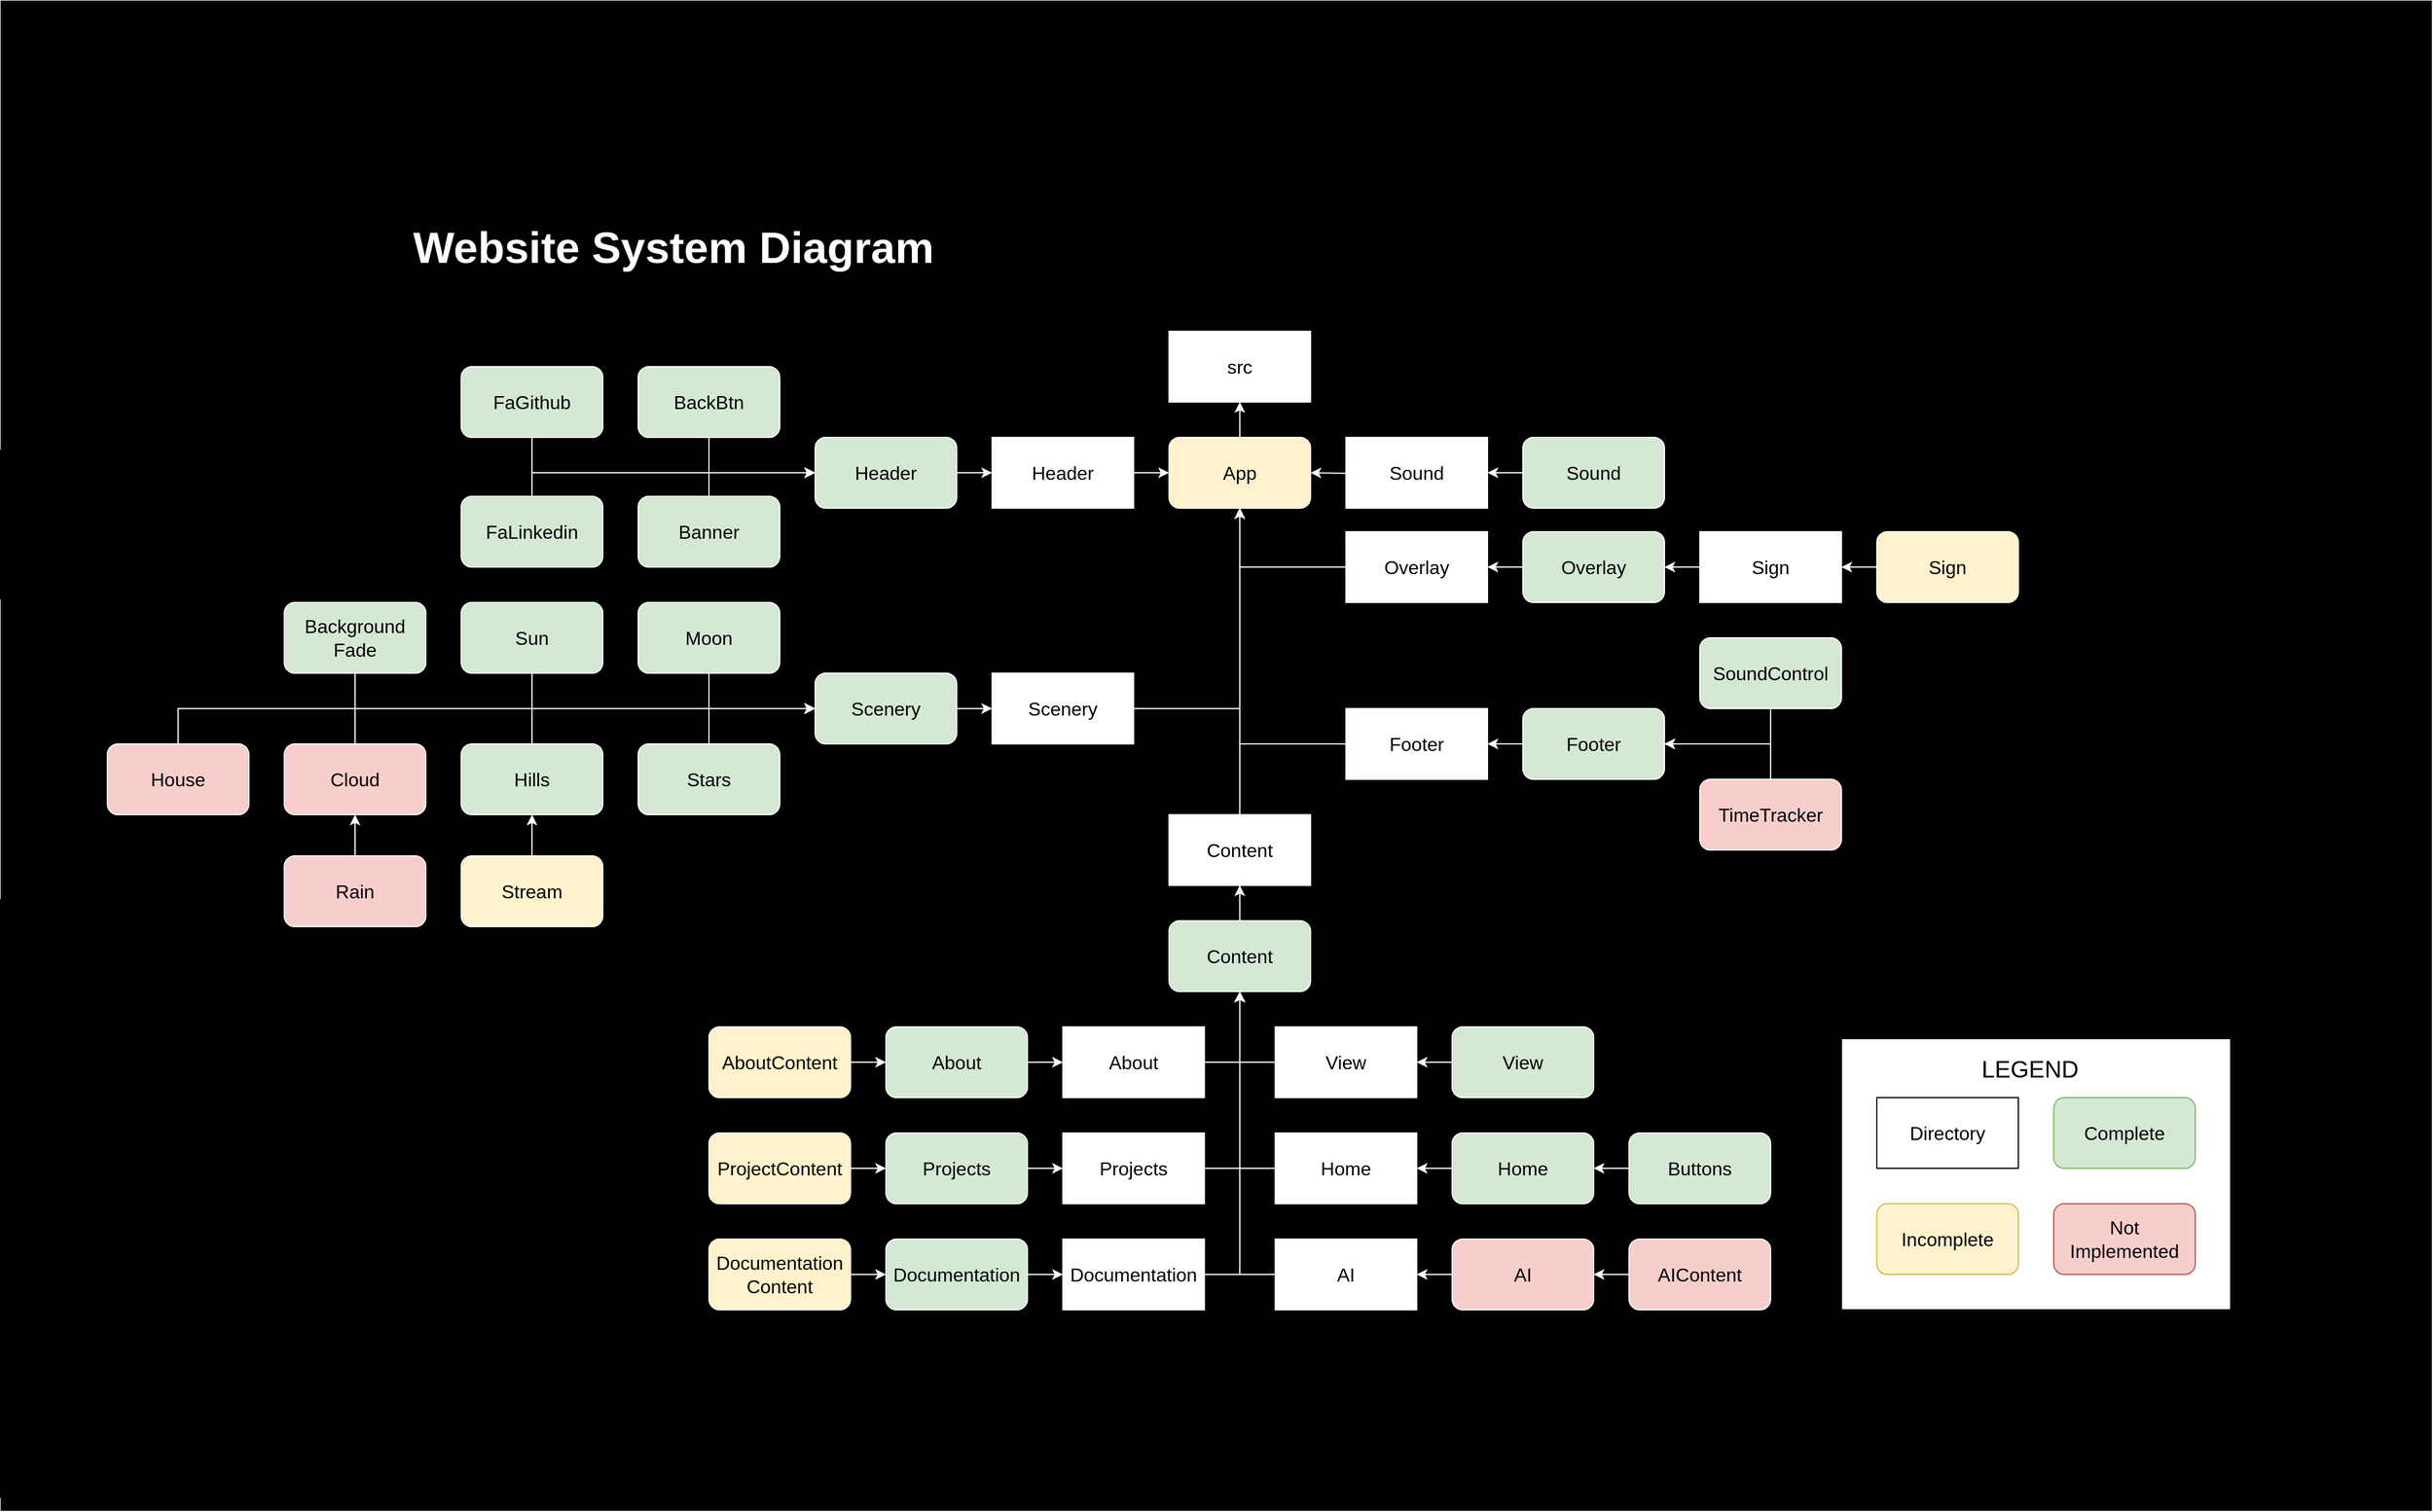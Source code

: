 <mxfile version="15.8.7" type="device"><diagram id="a2AlExCNfkOSu5d73VY5" name="Page-1"><mxGraphModel dx="4046" dy="4300" grid="1" gridSize="10" guides="1" tooltips="1" connect="1" arrows="1" fold="1" page="1" pageScale="1" pageWidth="1100" pageHeight="850" math="0" shadow="0"><root><mxCell id="0"/><mxCell id="1" parent="0"/><mxCell id="nNTPbsmFT_SJVdrjf3qy-53" value="" style="rounded=0;whiteSpace=wrap;html=1;fontSize=37;fillColor=#000000;" parent="1" vertex="1"><mxGeometry x="-1050" y="-2320" width="2060" height="1280" as="geometry"/></mxCell><mxCell id="nNTPbsmFT_SJVdrjf3qy-13" style="edgeStyle=orthogonalEdgeStyle;rounded=0;orthogonalLoop=1;jettySize=auto;html=1;entryX=0;entryY=0.5;entryDx=0;entryDy=0;strokeColor=#FFFFFF;strokeWidth=1;" parent="1" source="n531vyKEgFZZwsCSDvz5-39" target="n531vyKEgFZZwsCSDvz5-53" edge="1"><mxGeometry relative="1" as="geometry"/></mxCell><mxCell id="n531vyKEgFZZwsCSDvz5-39" value="Header" style="rounded=1;whiteSpace=wrap;html=1;fontSize=16;fillColor=#d5e8d4;strokeColor=#FFFFFF;strokeWidth=1;" parent="1" vertex="1"><mxGeometry x="-360" y="-1950" width="120" height="60" as="geometry"/></mxCell><mxCell id="n531vyKEgFZZwsCSDvz5-106" style="edgeStyle=orthogonalEdgeStyle;rounded=0;orthogonalLoop=1;jettySize=auto;html=1;entryX=0.5;entryY=1;entryDx=0;entryDy=0;fontSize=16;strokeColor=#FFFFFF;strokeWidth=1;" parent="1" source="n531vyKEgFZZwsCSDvz5-27" target="n531vyKEgFZZwsCSDvz5-105" edge="1"><mxGeometry relative="1" as="geometry"/></mxCell><mxCell id="n531vyKEgFZZwsCSDvz5-27" value="App" style="rounded=1;whiteSpace=wrap;html=1;fontSize=16;fillColor=#fff2cc;strokeColor=#FFFFFF;strokeWidth=1;" parent="1" vertex="1"><mxGeometry x="-60" y="-1950" width="120" height="60" as="geometry"/></mxCell><mxCell id="nNTPbsmFT_SJVdrjf3qy-15" style="edgeStyle=orthogonalEdgeStyle;rounded=0;orthogonalLoop=1;jettySize=auto;html=1;entryX=0;entryY=0.5;entryDx=0;entryDy=0;exitX=0.5;exitY=1;exitDx=0;exitDy=0;strokeColor=#FFFFFF;strokeWidth=1;" parent="1" source="n531vyKEgFZZwsCSDvz5-29" target="n531vyKEgFZZwsCSDvz5-39" edge="1"><mxGeometry relative="1" as="geometry"><Array as="points"><mxPoint x="-450" y="-1920"/></Array></mxGeometry></mxCell><mxCell id="n531vyKEgFZZwsCSDvz5-29" value="BackBtn" style="rounded=1;whiteSpace=wrap;html=1;fontSize=16;fillColor=#d5e8d4;strokeColor=#FFFFFF;strokeWidth=1;" parent="1" vertex="1"><mxGeometry x="-510" y="-2010" width="120" height="60" as="geometry"/></mxCell><mxCell id="nNTPbsmFT_SJVdrjf3qy-39" style="edgeStyle=orthogonalEdgeStyle;rounded=0;orthogonalLoop=1;jettySize=auto;html=1;entryX=0;entryY=0.5;entryDx=0;entryDy=0;strokeColor=#FFFFFF;strokeWidth=1;" parent="1" source="n531vyKEgFZZwsCSDvz5-30" target="n531vyKEgFZZwsCSDvz5-66" edge="1"><mxGeometry relative="1" as="geometry"><Array as="points"><mxPoint x="-600" y="-1720"/></Array></mxGeometry></mxCell><mxCell id="n531vyKEgFZZwsCSDvz5-30" value="Sun" style="rounded=1;whiteSpace=wrap;html=1;fontSize=16;fillColor=#d5e8d4;strokeColor=#FFFFFF;strokeWidth=1;" parent="1" vertex="1"><mxGeometry x="-660" y="-1810" width="120" height="60" as="geometry"/></mxCell><mxCell id="nNTPbsmFT_SJVdrjf3qy-6" style="edgeStyle=orthogonalEdgeStyle;rounded=0;orthogonalLoop=1;jettySize=auto;html=1;entryX=0;entryY=0.5;entryDx=0;entryDy=0;strokeColor=#FFFFFF;strokeWidth=1;" parent="1" source="n531vyKEgFZZwsCSDvz5-31" target="n531vyKEgFZZwsCSDvz5-66" edge="1"><mxGeometry relative="1" as="geometry"><Array as="points"><mxPoint x="-450" y="-1720"/></Array></mxGeometry></mxCell><mxCell id="n531vyKEgFZZwsCSDvz5-31" value="Stars" style="rounded=1;whiteSpace=wrap;html=1;fontSize=16;fillColor=#d5e8d4;strokeColor=#FFFFFF;strokeWidth=1;" parent="1" vertex="1"><mxGeometry x="-510" y="-1690" width="120" height="60" as="geometry"/></mxCell><mxCell id="nNTPbsmFT_SJVdrjf3qy-29" style="edgeStyle=orthogonalEdgeStyle;rounded=0;orthogonalLoop=1;jettySize=auto;html=1;entryX=1;entryY=0.5;entryDx=0;entryDy=0;exitX=0.5;exitY=1;exitDx=0;exitDy=0;strokeColor=#FFFFFF;strokeWidth=1;" parent="1" source="n531vyKEgFZZwsCSDvz5-33" target="n531vyKEgFZZwsCSDvz5-54" edge="1"><mxGeometry relative="1" as="geometry"><Array as="points"><mxPoint x="450" y="-1690"/></Array></mxGeometry></mxCell><mxCell id="n531vyKEgFZZwsCSDvz5-33" value="SoundControl" style="rounded=1;whiteSpace=wrap;html=1;fontSize=16;fillColor=#d5e8d4;strokeColor=#FFFFFF;strokeWidth=1;" parent="1" vertex="1"><mxGeometry x="390" y="-1780" width="120" height="60" as="geometry"/></mxCell><mxCell id="6rPXPh0GeIez2_edThvJ-18" style="edgeStyle=orthogonalEdgeStyle;rounded=0;orthogonalLoop=1;jettySize=auto;html=1;entryX=1;entryY=0.5;entryDx=0;entryDy=0;strokeColor=#FFFFFF;strokeWidth=1;" parent="1" source="n531vyKEgFZZwsCSDvz5-35" target="n531vyKEgFZZwsCSDvz5-68" edge="1"><mxGeometry relative="1" as="geometry"><Array as="points"><mxPoint x="330" y="-1840"/></Array></mxGeometry></mxCell><mxCell id="n531vyKEgFZZwsCSDvz5-35" value="Overlay" style="rounded=1;whiteSpace=wrap;html=1;fontSize=16;fillColor=#d5e8d4;strokeColor=#FFFFFF;strokeWidth=1;" parent="1" vertex="1"><mxGeometry x="240" y="-1870" width="120" height="60" as="geometry"/></mxCell><mxCell id="nNTPbsmFT_SJVdrjf3qy-35" style="edgeStyle=orthogonalEdgeStyle;rounded=0;orthogonalLoop=1;jettySize=auto;html=1;entryX=0;entryY=0.5;entryDx=0;entryDy=0;strokeColor=#FFFFFF;strokeWidth=1;" parent="1" source="n531vyKEgFZZwsCSDvz5-37" target="n531vyKEgFZZwsCSDvz5-66" edge="1"><mxGeometry relative="1" as="geometry"><Array as="points"><mxPoint x="-450" y="-1720"/></Array></mxGeometry></mxCell><mxCell id="n531vyKEgFZZwsCSDvz5-37" value="Moon" style="rounded=1;whiteSpace=wrap;html=1;fontSize=16;fillColor=#d5e8d4;strokeColor=#FFFFFF;strokeWidth=1;" parent="1" vertex="1"><mxGeometry x="-510" y="-1810" width="120" height="60" as="geometry"/></mxCell><mxCell id="nNTPbsmFT_SJVdrjf3qy-41" style="edgeStyle=orthogonalEdgeStyle;rounded=0;orthogonalLoop=1;jettySize=auto;html=1;entryX=0;entryY=0.5;entryDx=0;entryDy=0;strokeColor=#FFFFFF;strokeWidth=1;" parent="1" source="n531vyKEgFZZwsCSDvz5-38" target="n531vyKEgFZZwsCSDvz5-66" edge="1"><mxGeometry relative="1" as="geometry"><Array as="points"><mxPoint x="-600" y="-1720"/></Array></mxGeometry></mxCell><mxCell id="n531vyKEgFZZwsCSDvz5-38" value="Hills" style="rounded=1;whiteSpace=wrap;html=1;fontSize=16;fillColor=#d5e8d4;strokeColor=#FFFFFF;strokeWidth=1;" parent="1" vertex="1"><mxGeometry x="-660" y="-1690" width="120" height="60" as="geometry"/></mxCell><mxCell id="nNTPbsmFT_SJVdrjf3qy-37" style="edgeStyle=orthogonalEdgeStyle;rounded=0;orthogonalLoop=1;jettySize=auto;html=1;entryX=0;entryY=0.5;entryDx=0;entryDy=0;strokeColor=#FFFFFF;strokeWidth=1;" parent="1" source="n531vyKEgFZZwsCSDvz5-41" target="n531vyKEgFZZwsCSDvz5-66" edge="1"><mxGeometry relative="1" as="geometry"><Array as="points"><mxPoint x="-750" y="-1720"/></Array></mxGeometry></mxCell><mxCell id="n531vyKEgFZZwsCSDvz5-41" value="Cloud" style="rounded=1;whiteSpace=wrap;html=1;fontSize=16;fillColor=#f8cecc;strokeColor=#FFFFFF;strokeWidth=1;" parent="1" vertex="1"><mxGeometry x="-810" y="-1690" width="120" height="60" as="geometry"/></mxCell><mxCell id="nNTPbsmFT_SJVdrjf3qy-14" style="edgeStyle=orthogonalEdgeStyle;rounded=0;orthogonalLoop=1;jettySize=auto;html=1;entryX=0;entryY=0.5;entryDx=0;entryDy=0;strokeColor=#FFFFFF;strokeWidth=1;" parent="1" source="n531vyKEgFZZwsCSDvz5-43" target="n531vyKEgFZZwsCSDvz5-39" edge="1"><mxGeometry relative="1" as="geometry"><Array as="points"><mxPoint x="-450" y="-1920"/></Array></mxGeometry></mxCell><mxCell id="n531vyKEgFZZwsCSDvz5-43" value="Banner" style="rounded=1;whiteSpace=wrap;html=1;fontSize=16;fillColor=#d5e8d4;strokeColor=#FFFFFF;strokeWidth=1;" parent="1" vertex="1"><mxGeometry x="-510" y="-1900" width="120" height="60" as="geometry"/></mxCell><mxCell id="nNTPbsmFT_SJVdrjf3qy-17" style="edgeStyle=orthogonalEdgeStyle;rounded=0;orthogonalLoop=1;jettySize=auto;html=1;entryX=0;entryY=0.5;entryDx=0;entryDy=0;strokeColor=#FFFFFF;strokeWidth=1;" parent="1" source="n531vyKEgFZZwsCSDvz5-46" target="n531vyKEgFZZwsCSDvz5-39" edge="1"><mxGeometry relative="1" as="geometry"><Array as="points"><mxPoint x="-600" y="-1920"/></Array></mxGeometry></mxCell><mxCell id="n531vyKEgFZZwsCSDvz5-46" value="FaLinkedin" style="rounded=1;whiteSpace=wrap;html=1;fontSize=16;fillColor=#d5e8d4;strokeColor=#FFFFFF;strokeWidth=1;" parent="1" vertex="1"><mxGeometry x="-660" y="-1900" width="120" height="60" as="geometry"/></mxCell><mxCell id="6rPXPh0GeIez2_edThvJ-24" style="edgeStyle=orthogonalEdgeStyle;rounded=0;orthogonalLoop=1;jettySize=auto;html=1;entryX=0.5;entryY=1;entryDx=0;entryDy=0;strokeColor=#FFFFFF;strokeWidth=1;" parent="1" source="n531vyKEgFZZwsCSDvz5-49" target="n531vyKEgFZZwsCSDvz5-27" edge="1"><mxGeometry relative="1" as="geometry"><Array as="points"><mxPoint y="-1720"/></Array></mxGeometry></mxCell><mxCell id="n531vyKEgFZZwsCSDvz5-49" value="Scenery" style="rounded=0;whiteSpace=wrap;html=1;fontSize=16;strokeColor=#FFFFFF;strokeWidth=1;" parent="1" vertex="1"><mxGeometry x="-210" y="-1750" width="120" height="60" as="geometry"/></mxCell><mxCell id="6rPXPh0GeIez2_edThvJ-17" style="edgeStyle=orthogonalEdgeStyle;rounded=0;orthogonalLoop=1;jettySize=auto;html=1;entryX=0.5;entryY=1;entryDx=0;entryDy=0;strokeColor=#FFFFFF;strokeWidth=1;" parent="1" source="n531vyKEgFZZwsCSDvz5-52" target="n531vyKEgFZZwsCSDvz5-27" edge="1"><mxGeometry relative="1" as="geometry"/></mxCell><mxCell id="n531vyKEgFZZwsCSDvz5-52" value="Footer" style="rounded=0;whiteSpace=wrap;html=1;fontSize=16;strokeColor=#FFFFFF;strokeWidth=1;" parent="1" vertex="1"><mxGeometry x="90" y="-1720" width="120" height="60" as="geometry"/></mxCell><mxCell id="6rPXPh0GeIez2_edThvJ-16" style="edgeStyle=orthogonalEdgeStyle;rounded=0;orthogonalLoop=1;jettySize=auto;html=1;strokeColor=#FFFFFF;strokeWidth=1;" parent="1" source="n531vyKEgFZZwsCSDvz5-53" edge="1"><mxGeometry relative="1" as="geometry"><mxPoint x="-60" y="-1920" as="targetPoint"/></mxGeometry></mxCell><mxCell id="n531vyKEgFZZwsCSDvz5-53" value="Header" style="rounded=0;whiteSpace=wrap;html=1;fontSize=16;strokeColor=#FFFFFF;strokeWidth=1;" parent="1" vertex="1"><mxGeometry x="-210" y="-1950" width="120" height="60" as="geometry"/></mxCell><mxCell id="n531vyKEgFZZwsCSDvz5-59" style="edgeStyle=orthogonalEdgeStyle;rounded=0;orthogonalLoop=1;jettySize=auto;html=1;entryX=1;entryY=0.5;entryDx=0;entryDy=0;fontSize=16;strokeColor=#FFFFFF;strokeWidth=1;" parent="1" source="n531vyKEgFZZwsCSDvz5-54" target="n531vyKEgFZZwsCSDvz5-52" edge="1"><mxGeometry relative="1" as="geometry"><Array as="points"><mxPoint x="330" y="-1690"/></Array></mxGeometry></mxCell><mxCell id="n531vyKEgFZZwsCSDvz5-54" value="Footer" style="rounded=1;whiteSpace=wrap;html=1;fontSize=16;fillColor=#d5e8d4;strokeColor=#FFFFFF;strokeWidth=1;" parent="1" vertex="1"><mxGeometry x="240" y="-1720" width="120" height="60" as="geometry"/></mxCell><mxCell id="n531vyKEgFZZwsCSDvz5-108" style="edgeStyle=orthogonalEdgeStyle;rounded=0;orthogonalLoop=1;jettySize=auto;html=1;entryX=0.5;entryY=1;entryDx=0;entryDy=0;fontSize=16;exitX=0.5;exitY=0;exitDx=0;exitDy=0;strokeColor=#FFFFFF;strokeWidth=1;" parent="1" source="n531vyKEgFZZwsCSDvz5-60" target="n531vyKEgFZZwsCSDvz5-27" edge="1"><mxGeometry relative="1" as="geometry"><Array as="points"><mxPoint y="-1560"/><mxPoint y="-1560"/></Array></mxGeometry></mxCell><mxCell id="n531vyKEgFZZwsCSDvz5-60" value="Content" style="rounded=0;whiteSpace=wrap;html=1;fontSize=16;strokeColor=#FFFFFF;strokeWidth=1;" parent="1" vertex="1"><mxGeometry x="-60" y="-1630" width="120" height="60" as="geometry"/></mxCell><mxCell id="nNTPbsmFT_SJVdrjf3qy-4" style="edgeStyle=orthogonalEdgeStyle;rounded=0;orthogonalLoop=1;jettySize=auto;html=1;entryX=0;entryY=0.5;entryDx=0;entryDy=0;strokeColor=#FFFFFF;strokeWidth=1;" parent="1" source="n531vyKEgFZZwsCSDvz5-66" target="n531vyKEgFZZwsCSDvz5-49" edge="1"><mxGeometry relative="1" as="geometry"/></mxCell><mxCell id="n531vyKEgFZZwsCSDvz5-66" value="Scenery" style="rounded=1;whiteSpace=wrap;html=1;fontSize=16;fillColor=#d5e8d4;strokeColor=#FFFFFF;strokeWidth=1;" parent="1" vertex="1"><mxGeometry x="-360" y="-1750" width="120" height="60" as="geometry"/></mxCell><mxCell id="6rPXPh0GeIez2_edThvJ-15" style="edgeStyle=orthogonalEdgeStyle;rounded=0;orthogonalLoop=1;jettySize=auto;html=1;entryX=0.5;entryY=1;entryDx=0;entryDy=0;strokeColor=#FFFFFF;strokeWidth=1;" parent="1" source="n531vyKEgFZZwsCSDvz5-68" target="n531vyKEgFZZwsCSDvz5-27" edge="1"><mxGeometry relative="1" as="geometry"/></mxCell><mxCell id="n531vyKEgFZZwsCSDvz5-68" value="Overlay" style="rounded=0;whiteSpace=wrap;html=1;fontSize=16;strokeColor=#FFFFFF;strokeWidth=1;" parent="1" vertex="1"><mxGeometry x="90" y="-1870" width="120" height="60" as="geometry"/></mxCell><mxCell id="6rPXPh0GeIez2_edThvJ-21" style="edgeStyle=orthogonalEdgeStyle;rounded=0;orthogonalLoop=1;jettySize=auto;html=1;entryX=1;entryY=0.5;entryDx=0;entryDy=0;strokeColor=#FFFFFF;strokeWidth=1;" parent="1" source="n531vyKEgFZZwsCSDvz5-79" target="n531vyKEgFZZwsCSDvz5-86" edge="1"><mxGeometry relative="1" as="geometry"/></mxCell><mxCell id="n531vyKEgFZZwsCSDvz5-79" value="Home" style="rounded=1;whiteSpace=wrap;html=1;fontSize=16;fillColor=#d5e8d4;strokeColor=#FFFFFF;strokeWidth=1;" parent="1" vertex="1"><mxGeometry x="180" y="-1360" width="120" height="60" as="geometry"/></mxCell><mxCell id="6rPXPh0GeIez2_edThvJ-6" style="edgeStyle=orthogonalEdgeStyle;rounded=0;orthogonalLoop=1;jettySize=auto;html=1;entryX=0;entryY=0.5;entryDx=0;entryDy=0;strokeColor=#FFFFFF;strokeWidth=1;" parent="1" source="n531vyKEgFZZwsCSDvz5-81" target="n531vyKEgFZZwsCSDvz5-90" edge="1"><mxGeometry relative="1" as="geometry"/></mxCell><mxCell id="n531vyKEgFZZwsCSDvz5-81" value="Documentation" style="rounded=1;whiteSpace=wrap;html=1;fontSize=16;fillColor=#d5e8d4;strokeColor=#FFFFFF;strokeWidth=1;" parent="1" vertex="1"><mxGeometry x="-300" y="-1270" width="120" height="60" as="geometry"/></mxCell><mxCell id="6rPXPh0GeIez2_edThvJ-5" style="edgeStyle=orthogonalEdgeStyle;rounded=0;orthogonalLoop=1;jettySize=auto;html=1;entryX=1;entryY=0.5;entryDx=0;entryDy=0;strokeColor=#FFFFFF;strokeWidth=1;" parent="1" source="n531vyKEgFZZwsCSDvz5-82" target="n531vyKEgFZZwsCSDvz5-89" edge="1"><mxGeometry relative="1" as="geometry"/></mxCell><mxCell id="n531vyKEgFZZwsCSDvz5-82" value="AI" style="rounded=1;whiteSpace=wrap;html=1;fontSize=16;fillColor=#f8cecc;strokeColor=#FFFFFF;strokeWidth=1;" parent="1" vertex="1"><mxGeometry x="180" y="-1270" width="120" height="60" as="geometry"/></mxCell><mxCell id="n531vyKEgFZZwsCSDvz5-98" style="edgeStyle=orthogonalEdgeStyle;rounded=0;orthogonalLoop=1;jettySize=auto;html=1;entryX=0;entryY=0.5;entryDx=0;entryDy=0;fontSize=16;strokeColor=#FFFFFF;strokeWidth=1;" parent="1" source="n531vyKEgFZZwsCSDvz5-83" target="n531vyKEgFZZwsCSDvz5-93" edge="1"><mxGeometry relative="1" as="geometry"/></mxCell><mxCell id="n531vyKEgFZZwsCSDvz5-83" value="Projects" style="rounded=1;whiteSpace=wrap;html=1;fontSize=16;fillColor=#d5e8d4;strokeColor=#FFFFFF;strokeWidth=1;" parent="1" vertex="1"><mxGeometry x="-300" y="-1360" width="120" height="60" as="geometry"/></mxCell><mxCell id="nNTPbsmFT_SJVdrjf3qy-26" style="edgeStyle=orthogonalEdgeStyle;rounded=0;orthogonalLoop=1;jettySize=auto;html=1;entryX=0;entryY=0.5;entryDx=0;entryDy=0;strokeColor=#FFFFFF;strokeWidth=1;" parent="1" source="n531vyKEgFZZwsCSDvz5-85" target="n531vyKEgFZZwsCSDvz5-91" edge="1"><mxGeometry relative="1" as="geometry"/></mxCell><mxCell id="n531vyKEgFZZwsCSDvz5-85" value="About" style="rounded=1;whiteSpace=wrap;html=1;fontSize=16;fillColor=#d5e8d4;strokeColor=#FFFFFF;strokeWidth=1;" parent="1" vertex="1"><mxGeometry x="-300" y="-1450" width="120" height="60" as="geometry"/></mxCell><mxCell id="6rPXPh0GeIez2_edThvJ-11" style="edgeStyle=orthogonalEdgeStyle;rounded=0;orthogonalLoop=1;jettySize=auto;html=1;entryX=0.5;entryY=1;entryDx=0;entryDy=0;strokeColor=#FFFFFF;strokeWidth=1;" parent="1" source="n531vyKEgFZZwsCSDvz5-86" target="nNTPbsmFT_SJVdrjf3qy-30" edge="1"><mxGeometry relative="1" as="geometry"><Array as="points"><mxPoint y="-1330"/></Array><mxPoint y="-1470" as="targetPoint"/></mxGeometry></mxCell><mxCell id="n531vyKEgFZZwsCSDvz5-86" value="Home" style="rounded=0;whiteSpace=wrap;html=1;fontSize=16;strokeColor=#FFFFFF;strokeWidth=1;" parent="1" vertex="1"><mxGeometry x="30" y="-1360" width="120" height="60" as="geometry"/></mxCell><mxCell id="n531vyKEgFZZwsCSDvz5-101" style="edgeStyle=orthogonalEdgeStyle;rounded=0;orthogonalLoop=1;jettySize=auto;html=1;entryX=0.5;entryY=1;entryDx=0;entryDy=0;fontSize=16;strokeColor=#FFFFFF;strokeWidth=1;" parent="1" source="n531vyKEgFZZwsCSDvz5-89" target="nNTPbsmFT_SJVdrjf3qy-30" edge="1"><mxGeometry relative="1" as="geometry"><Array as="points"><mxPoint y="-1240"/></Array><mxPoint y="-1470" as="targetPoint"/></mxGeometry></mxCell><mxCell id="n531vyKEgFZZwsCSDvz5-89" value="AI" style="rounded=0;whiteSpace=wrap;html=1;fontSize=16;strokeColor=#FFFFFF;strokeWidth=1;" parent="1" vertex="1"><mxGeometry x="30" y="-1270" width="120" height="60" as="geometry"/></mxCell><mxCell id="n531vyKEgFZZwsCSDvz5-102" style="edgeStyle=orthogonalEdgeStyle;rounded=0;orthogonalLoop=1;jettySize=auto;html=1;entryX=0.5;entryY=1;entryDx=0;entryDy=0;fontSize=16;exitX=1;exitY=0.5;exitDx=0;exitDy=0;strokeColor=#FFFFFF;strokeWidth=1;" parent="1" source="n531vyKEgFZZwsCSDvz5-90" target="nNTPbsmFT_SJVdrjf3qy-30" edge="1"><mxGeometry relative="1" as="geometry"><Array as="points"><mxPoint y="-1240"/></Array><mxPoint y="-1470" as="targetPoint"/></mxGeometry></mxCell><mxCell id="n531vyKEgFZZwsCSDvz5-90" value="Documentation" style="rounded=0;whiteSpace=wrap;html=1;fontSize=16;strokeColor=#FFFFFF;strokeWidth=1;" parent="1" vertex="1"><mxGeometry x="-150" y="-1270" width="120" height="60" as="geometry"/></mxCell><mxCell id="n531vyKEgFZZwsCSDvz5-103" style="edgeStyle=orthogonalEdgeStyle;rounded=0;orthogonalLoop=1;jettySize=auto;html=1;entryX=0.5;entryY=1;entryDx=0;entryDy=0;fontSize=16;strokeColor=#FFFFFF;strokeWidth=1;" parent="1" source="n531vyKEgFZZwsCSDvz5-91" target="nNTPbsmFT_SJVdrjf3qy-30" edge="1"><mxGeometry relative="1" as="geometry"><Array as="points"><mxPoint y="-1420"/></Array><mxPoint y="-1470" as="targetPoint"/></mxGeometry></mxCell><mxCell id="n531vyKEgFZZwsCSDvz5-91" value="About" style="rounded=0;whiteSpace=wrap;html=1;fontSize=16;strokeColor=#FFFFFF;strokeWidth=1;" parent="1" vertex="1"><mxGeometry x="-150" y="-1450" width="120" height="60" as="geometry"/></mxCell><mxCell id="n531vyKEgFZZwsCSDvz5-99" style="edgeStyle=orthogonalEdgeStyle;rounded=0;orthogonalLoop=1;jettySize=auto;html=1;entryX=0.5;entryY=1;entryDx=0;entryDy=0;fontSize=16;exitX=1;exitY=0.5;exitDx=0;exitDy=0;strokeColor=#FFFFFF;strokeWidth=1;" parent="1" source="n531vyKEgFZZwsCSDvz5-93" target="nNTPbsmFT_SJVdrjf3qy-30" edge="1"><mxGeometry relative="1" as="geometry"><Array as="points"><mxPoint y="-1330"/></Array><mxPoint y="-1470" as="targetPoint"/></mxGeometry></mxCell><mxCell id="n531vyKEgFZZwsCSDvz5-93" value="Projects" style="rounded=0;whiteSpace=wrap;html=1;fontSize=16;strokeColor=#FFFFFF;strokeWidth=1;" parent="1" vertex="1"><mxGeometry x="-150" y="-1360" width="120" height="60" as="geometry"/></mxCell><mxCell id="n531vyKEgFZZwsCSDvz5-105" value="src" style="rounded=0;whiteSpace=wrap;html=1;fontSize=16;strokeColor=#FFFFFF;strokeWidth=1;" parent="1" vertex="1"><mxGeometry x="-60" y="-2040" width="120" height="60" as="geometry"/></mxCell><mxCell id="G65rG3dOhe_3j_mQqKhQ-4" style="edgeStyle=orthogonalEdgeStyle;rounded=0;orthogonalLoop=1;jettySize=auto;html=1;entryX=1;entryY=0.5;entryDx=0;entryDy=0;strokeColor=#FFFFFF;strokeWidth=1;" parent="1" target="n531vyKEgFZZwsCSDvz5-27" edge="1"><mxGeometry relative="1" as="geometry"><mxPoint x="130" y="-1920" as="sourcePoint"/></mxGeometry></mxCell><mxCell id="G65rG3dOhe_3j_mQqKhQ-5" value="Sound" style="rounded=0;whiteSpace=wrap;html=1;fontSize=16;strokeColor=#FFFFFF;strokeWidth=1;" parent="1" vertex="1"><mxGeometry x="90" y="-1950" width="120" height="60" as="geometry"/></mxCell><mxCell id="nNTPbsmFT_SJVdrjf3qy-1" style="edgeStyle=orthogonalEdgeStyle;rounded=0;orthogonalLoop=1;jettySize=auto;html=1;entryX=0.5;entryY=1;entryDx=0;entryDy=0;strokeColor=#FFFFFF;strokeWidth=1;" parent="1" source="6rPXPh0GeIez2_edThvJ-1" target="n531vyKEgFZZwsCSDvz5-38" edge="1"><mxGeometry relative="1" as="geometry"/></mxCell><mxCell id="6rPXPh0GeIez2_edThvJ-1" value="Stream" style="rounded=1;whiteSpace=wrap;html=1;fontSize=16;fillColor=#fff2cc;strokeColor=#FFFFFF;strokeWidth=1;" parent="1" vertex="1"><mxGeometry x="-660" y="-1595" width="120" height="60" as="geometry"/></mxCell><mxCell id="nNTPbsmFT_SJVdrjf3qy-42" style="edgeStyle=orthogonalEdgeStyle;rounded=0;orthogonalLoop=1;jettySize=auto;html=1;entryX=1;entryY=0.5;entryDx=0;entryDy=0;strokeColor=#FFFFFF;strokeWidth=1;" parent="1" source="6rPXPh0GeIez2_edThvJ-3" target="n531vyKEgFZZwsCSDvz5-54" edge="1"><mxGeometry relative="1" as="geometry"><Array as="points"><mxPoint x="450" y="-1690"/></Array></mxGeometry></mxCell><mxCell id="6rPXPh0GeIez2_edThvJ-3" value="TimeTracker" style="rounded=1;whiteSpace=wrap;html=1;fontSize=16;fillColor=#f8cecc;strokeColor=#FFFFFF;strokeWidth=1;" parent="1" vertex="1"><mxGeometry x="390" y="-1660" width="120" height="60" as="geometry"/></mxCell><mxCell id="6rPXPh0GeIez2_edThvJ-10" style="edgeStyle=orthogonalEdgeStyle;rounded=0;orthogonalLoop=1;jettySize=auto;html=1;strokeColor=#FFFFFF;strokeWidth=1;" parent="1" source="n531vyKEgFZZwsCSDvz5-42" edge="1"><mxGeometry relative="1" as="geometry"><mxPoint x="300" y="-1330" as="targetPoint"/></mxGeometry></mxCell><mxCell id="n531vyKEgFZZwsCSDvz5-42" value="Buttons" style="rounded=1;whiteSpace=wrap;html=1;fontSize=16;fillColor=#d5e8d4;strokeColor=#FFFFFF;strokeWidth=1;" parent="1" vertex="1"><mxGeometry x="330" y="-1360" width="120" height="60" as="geometry"/></mxCell><mxCell id="6rPXPh0GeIez2_edThvJ-20" style="edgeStyle=orthogonalEdgeStyle;rounded=0;orthogonalLoop=1;jettySize=auto;html=1;entryX=1;entryY=0.5;entryDx=0;entryDy=0;strokeColor=#FFFFFF;strokeWidth=1;" parent="1" source="6rPXPh0GeIez2_edThvJ-19" target="G65rG3dOhe_3j_mQqKhQ-5" edge="1"><mxGeometry relative="1" as="geometry"/></mxCell><mxCell id="6rPXPh0GeIez2_edThvJ-19" value="Sound" style="rounded=1;whiteSpace=wrap;html=1;fontSize=16;fillColor=#d5e8d4;strokeColor=#FFFFFF;strokeWidth=1;" parent="1" vertex="1"><mxGeometry x="240" y="-1950" width="120" height="60" as="geometry"/></mxCell><mxCell id="6rPXPh0GeIez2_edThvJ-23" style="edgeStyle=orthogonalEdgeStyle;rounded=0;orthogonalLoop=1;jettySize=auto;html=1;exitX=0.5;exitY=1;exitDx=0;exitDy=0;strokeColor=#FFFFFF;strokeWidth=1;" parent="1" source="n531vyKEgFZZwsCSDvz5-53" target="n531vyKEgFZZwsCSDvz5-53" edge="1"><mxGeometry relative="1" as="geometry"/></mxCell><mxCell id="6rPXPh0GeIez2_edThvJ-25" value="" style="rounded=0;whiteSpace=wrap;html=1;" parent="1" vertex="1"><mxGeometry x="510" y="-1440" width="330" height="230" as="geometry"/></mxCell><mxCell id="6rPXPh0GeIez2_edThvJ-26" value="LEGEND" style="text;html=1;strokeColor=none;fillColor=none;align=center;verticalAlign=middle;whiteSpace=wrap;rounded=0;fontSize=20;" parent="1" vertex="1"><mxGeometry x="520" y="-1430" width="300" height="30" as="geometry"/></mxCell><mxCell id="6rPXPh0GeIez2_edThvJ-27" value="Complete" style="rounded=1;whiteSpace=wrap;html=1;fontSize=16;fillColor=#d5e8d4;strokeColor=#82b366;" parent="1" vertex="1"><mxGeometry x="690" y="-1390" width="120" height="60" as="geometry"/></mxCell><mxCell id="6rPXPh0GeIez2_edThvJ-28" value="Not Implemented" style="rounded=1;whiteSpace=wrap;html=1;fontSize=16;fillColor=#f8cecc;strokeColor=#b85450;" parent="1" vertex="1"><mxGeometry x="690" y="-1300" width="120" height="60" as="geometry"/></mxCell><mxCell id="6rPXPh0GeIez2_edThvJ-29" value="Directory" style="rounded=0;whiteSpace=wrap;html=1;fontSize=16;" parent="1" vertex="1"><mxGeometry x="540" y="-1390" width="120" height="60" as="geometry"/></mxCell><mxCell id="6rPXPh0GeIez2_edThvJ-30" value="Incomplete" style="rounded=1;whiteSpace=wrap;html=1;fontSize=16;fillColor=#fff2cc;strokeColor=#d6b656;" parent="1" vertex="1"><mxGeometry x="540" y="-1300" width="120" height="60" as="geometry"/></mxCell><mxCell id="nNTPbsmFT_SJVdrjf3qy-40" style="edgeStyle=orthogonalEdgeStyle;rounded=0;orthogonalLoop=1;jettySize=auto;html=1;entryX=0;entryY=0.5;entryDx=0;entryDy=0;strokeColor=#FFFFFF;strokeWidth=1;" parent="1" source="lRj4RJKDTvty9WMaFYGx-1" target="n531vyKEgFZZwsCSDvz5-66" edge="1"><mxGeometry relative="1" as="geometry"><Array as="points"><mxPoint x="-900" y="-1720"/></Array></mxGeometry></mxCell><mxCell id="lRj4RJKDTvty9WMaFYGx-1" value="House" style="rounded=1;whiteSpace=wrap;html=1;fontSize=16;fillColor=#f8cecc;strokeColor=#FFFFFF;strokeWidth=1;" parent="1" vertex="1"><mxGeometry x="-960" y="-1690" width="120" height="60" as="geometry"/></mxCell><mxCell id="tElTkeoBWkUWTEj8WrsP-1" style="edgeStyle=orthogonalEdgeStyle;rounded=0;orthogonalLoop=1;jettySize=auto;html=1;entryX=0.5;entryY=1;entryDx=0;entryDy=0;strokeWidth=1;strokeColor=#FFFFFF;" edge="1" parent="1" source="lRj4RJKDTvty9WMaFYGx-2" target="n531vyKEgFZZwsCSDvz5-41"><mxGeometry relative="1" as="geometry"/></mxCell><mxCell id="lRj4RJKDTvty9WMaFYGx-2" value="Rain" style="rounded=1;whiteSpace=wrap;html=1;fontSize=16;fillColor=#f8cecc;strokeColor=#FFFFFF;strokeWidth=1;" parent="1" vertex="1"><mxGeometry x="-810" y="-1595" width="120" height="60" as="geometry"/></mxCell><mxCell id="nNTPbsmFT_SJVdrjf3qy-38" style="edgeStyle=orthogonalEdgeStyle;rounded=0;orthogonalLoop=1;jettySize=auto;html=1;entryX=0;entryY=0.5;entryDx=0;entryDy=0;strokeColor=#FFFFFF;strokeWidth=1;" parent="1" source="nNTPbsmFT_SJVdrjf3qy-2" target="n531vyKEgFZZwsCSDvz5-66" edge="1"><mxGeometry relative="1" as="geometry"><Array as="points"><mxPoint x="-750" y="-1720"/></Array></mxGeometry></mxCell><mxCell id="nNTPbsmFT_SJVdrjf3qy-2" value="Background Fade" style="rounded=1;whiteSpace=wrap;html=1;fontSize=16;fillColor=#d5e8d4;strokeColor=#FFFFFF;strokeWidth=1;" parent="1" vertex="1"><mxGeometry x="-810" y="-1810" width="120" height="60" as="geometry"/></mxCell><mxCell id="nNTPbsmFT_SJVdrjf3qy-12" style="edgeStyle=orthogonalEdgeStyle;rounded=0;orthogonalLoop=1;jettySize=auto;html=1;entryX=1;entryY=0.5;entryDx=0;entryDy=0;strokeColor=#FFFFFF;strokeWidth=1;" parent="1" source="nNTPbsmFT_SJVdrjf3qy-9" target="n531vyKEgFZZwsCSDvz5-35" edge="1"><mxGeometry relative="1" as="geometry"/></mxCell><mxCell id="nNTPbsmFT_SJVdrjf3qy-9" value="Sign" style="rounded=0;whiteSpace=wrap;html=1;fontSize=16;strokeColor=#FFFFFF;strokeWidth=1;" parent="1" vertex="1"><mxGeometry x="390" y="-1870" width="120" height="60" as="geometry"/></mxCell><mxCell id="nNTPbsmFT_SJVdrjf3qy-11" style="edgeStyle=orthogonalEdgeStyle;rounded=0;orthogonalLoop=1;jettySize=auto;html=1;entryX=1;entryY=0.5;entryDx=0;entryDy=0;strokeColor=#FFFFFF;strokeWidth=1;" parent="1" source="nNTPbsmFT_SJVdrjf3qy-10" target="nNTPbsmFT_SJVdrjf3qy-9" edge="1"><mxGeometry relative="1" as="geometry"/></mxCell><mxCell id="nNTPbsmFT_SJVdrjf3qy-10" value="Sign" style="rounded=1;whiteSpace=wrap;html=1;fontSize=16;fillColor=#fff2cc;strokeColor=#FFFFFF;strokeWidth=1;" parent="1" vertex="1"><mxGeometry x="540" y="-1870" width="120" height="60" as="geometry"/></mxCell><mxCell id="nNTPbsmFT_SJVdrjf3qy-19" style="edgeStyle=orthogonalEdgeStyle;rounded=0;orthogonalLoop=1;jettySize=auto;html=1;entryX=0;entryY=0.5;entryDx=0;entryDy=0;strokeColor=#FFFFFF;strokeWidth=1;" parent="1" source="nNTPbsmFT_SJVdrjf3qy-18" target="n531vyKEgFZZwsCSDvz5-39" edge="1"><mxGeometry relative="1" as="geometry"><Array as="points"><mxPoint x="-600" y="-1920"/></Array></mxGeometry></mxCell><mxCell id="nNTPbsmFT_SJVdrjf3qy-18" value="FaGithub" style="rounded=1;whiteSpace=wrap;html=1;fontSize=16;fillColor=#d5e8d4;strokeColor=#FFFFFF;strokeWidth=1;" parent="1" vertex="1"><mxGeometry x="-660" y="-2010" width="120" height="60" as="geometry"/></mxCell><mxCell id="nNTPbsmFT_SJVdrjf3qy-23" style="edgeStyle=orthogonalEdgeStyle;rounded=0;orthogonalLoop=1;jettySize=auto;html=1;entryX=0;entryY=0.5;entryDx=0;entryDy=0;strokeColor=#FFFFFF;strokeWidth=1;" parent="1" source="nNTPbsmFT_SJVdrjf3qy-20" target="n531vyKEgFZZwsCSDvz5-81" edge="1"><mxGeometry relative="1" as="geometry"/></mxCell><mxCell id="nNTPbsmFT_SJVdrjf3qy-20" value="Documentation Content" style="rounded=1;whiteSpace=wrap;html=1;fontSize=16;fillColor=#fff2cc;strokeColor=#FFFFFF;strokeWidth=1;" parent="1" vertex="1"><mxGeometry x="-450" y="-1270" width="120" height="60" as="geometry"/></mxCell><mxCell id="nNTPbsmFT_SJVdrjf3qy-22" style="edgeStyle=orthogonalEdgeStyle;rounded=0;orthogonalLoop=1;jettySize=auto;html=1;entryX=0;entryY=0.5;entryDx=0;entryDy=0;strokeColor=#FFFFFF;strokeWidth=1;" parent="1" source="nNTPbsmFT_SJVdrjf3qy-21" target="n531vyKEgFZZwsCSDvz5-83" edge="1"><mxGeometry relative="1" as="geometry"/></mxCell><mxCell id="nNTPbsmFT_SJVdrjf3qy-21" value="ProjectContent" style="rounded=1;whiteSpace=wrap;html=1;fontSize=16;fillColor=#fff2cc;strokeColor=#FFFFFF;strokeWidth=1;" parent="1" vertex="1"><mxGeometry x="-450" y="-1360" width="120" height="60" as="geometry"/></mxCell><mxCell id="nNTPbsmFT_SJVdrjf3qy-31" style="edgeStyle=orthogonalEdgeStyle;rounded=0;orthogonalLoop=1;jettySize=auto;html=1;entryX=0.5;entryY=1;entryDx=0;entryDy=0;strokeColor=#FFFFFF;strokeWidth=1;" parent="1" source="nNTPbsmFT_SJVdrjf3qy-30" target="n531vyKEgFZZwsCSDvz5-60" edge="1"><mxGeometry relative="1" as="geometry"><mxPoint y="-1560" as="targetPoint"/></mxGeometry></mxCell><mxCell id="nNTPbsmFT_SJVdrjf3qy-30" value="Content" style="rounded=1;whiteSpace=wrap;html=1;fontSize=16;fillColor=#d5e8d4;strokeColor=#FFFFFF;strokeWidth=1;" parent="1" vertex="1"><mxGeometry x="-60" y="-1540" width="120" height="60" as="geometry"/></mxCell><mxCell id="nNTPbsmFT_SJVdrjf3qy-44" style="edgeStyle=orthogonalEdgeStyle;rounded=0;orthogonalLoop=1;jettySize=auto;html=1;entryX=1;entryY=0.5;entryDx=0;entryDy=0;strokeColor=#FFFFFF;strokeWidth=1;" parent="1" source="nNTPbsmFT_SJVdrjf3qy-45" target="nNTPbsmFT_SJVdrjf3qy-46" edge="1"><mxGeometry relative="1" as="geometry"/></mxCell><mxCell id="nNTPbsmFT_SJVdrjf3qy-45" value="View" style="rounded=1;whiteSpace=wrap;html=1;fontSize=16;fillColor=#d5e8d4;strokeColor=#FFFFFF;strokeWidth=1;" parent="1" vertex="1"><mxGeometry x="180" y="-1450" width="120" height="60" as="geometry"/></mxCell><mxCell id="nNTPbsmFT_SJVdrjf3qy-47" style="edgeStyle=orthogonalEdgeStyle;rounded=0;orthogonalLoop=1;jettySize=auto;html=1;entryX=0.5;entryY=1;entryDx=0;entryDy=0;strokeColor=#FFFFFF;strokeWidth=1;" parent="1" source="nNTPbsmFT_SJVdrjf3qy-46" target="nNTPbsmFT_SJVdrjf3qy-30" edge="1"><mxGeometry relative="1" as="geometry"><Array as="points"><mxPoint y="-1420"/></Array></mxGeometry></mxCell><mxCell id="nNTPbsmFT_SJVdrjf3qy-46" value="View" style="rounded=0;whiteSpace=wrap;html=1;fontSize=16;strokeColor=#FFFFFF;strokeWidth=1;" parent="1" vertex="1"><mxGeometry x="30" y="-1450" width="120" height="60" as="geometry"/></mxCell><mxCell id="nNTPbsmFT_SJVdrjf3qy-49" style="edgeStyle=orthogonalEdgeStyle;rounded=0;orthogonalLoop=1;jettySize=auto;html=1;entryX=0;entryY=0.5;entryDx=0;entryDy=0;strokeColor=#FFFFFF;strokeWidth=1;" parent="1" source="nNTPbsmFT_SJVdrjf3qy-48" target="n531vyKEgFZZwsCSDvz5-85" edge="1"><mxGeometry relative="1" as="geometry"/></mxCell><mxCell id="nNTPbsmFT_SJVdrjf3qy-48" value="AboutContent" style="rounded=1;whiteSpace=wrap;html=1;fontSize=16;fillColor=#fff2cc;strokeColor=#FFFFFF;strokeWidth=1;" parent="1" vertex="1"><mxGeometry x="-450" y="-1450" width="120" height="60" as="geometry"/></mxCell><mxCell id="nNTPbsmFT_SJVdrjf3qy-51" style="edgeStyle=orthogonalEdgeStyle;rounded=0;orthogonalLoop=1;jettySize=auto;html=1;entryX=1;entryY=0.5;entryDx=0;entryDy=0;strokeColor=#FFFFFF;strokeWidth=1;" parent="1" source="nNTPbsmFT_SJVdrjf3qy-50" target="n531vyKEgFZZwsCSDvz5-82" edge="1"><mxGeometry relative="1" as="geometry"/></mxCell><mxCell id="nNTPbsmFT_SJVdrjf3qy-50" value="AIContent" style="rounded=1;whiteSpace=wrap;html=1;fontSize=16;fillColor=#f8cecc;strokeColor=#FFFFFF;strokeWidth=1;" parent="1" vertex="1"><mxGeometry x="330" y="-1270" width="120" height="60" as="geometry"/></mxCell><mxCell id="nNTPbsmFT_SJVdrjf3qy-52" value="&lt;font style=&quot;font-size: 37px&quot; color=&quot;#ffffff&quot;&gt;&lt;b&gt;Website System Diagram&lt;/b&gt;&lt;/font&gt;" style="text;html=1;strokeColor=none;fillColor=none;align=center;verticalAlign=middle;whiteSpace=wrap;rounded=0;fontSize=20;" parent="1" vertex="1"><mxGeometry x="-960" y="-2180" width="960" height="140" as="geometry"/></mxCell></root></mxGraphModel></diagram></mxfile>